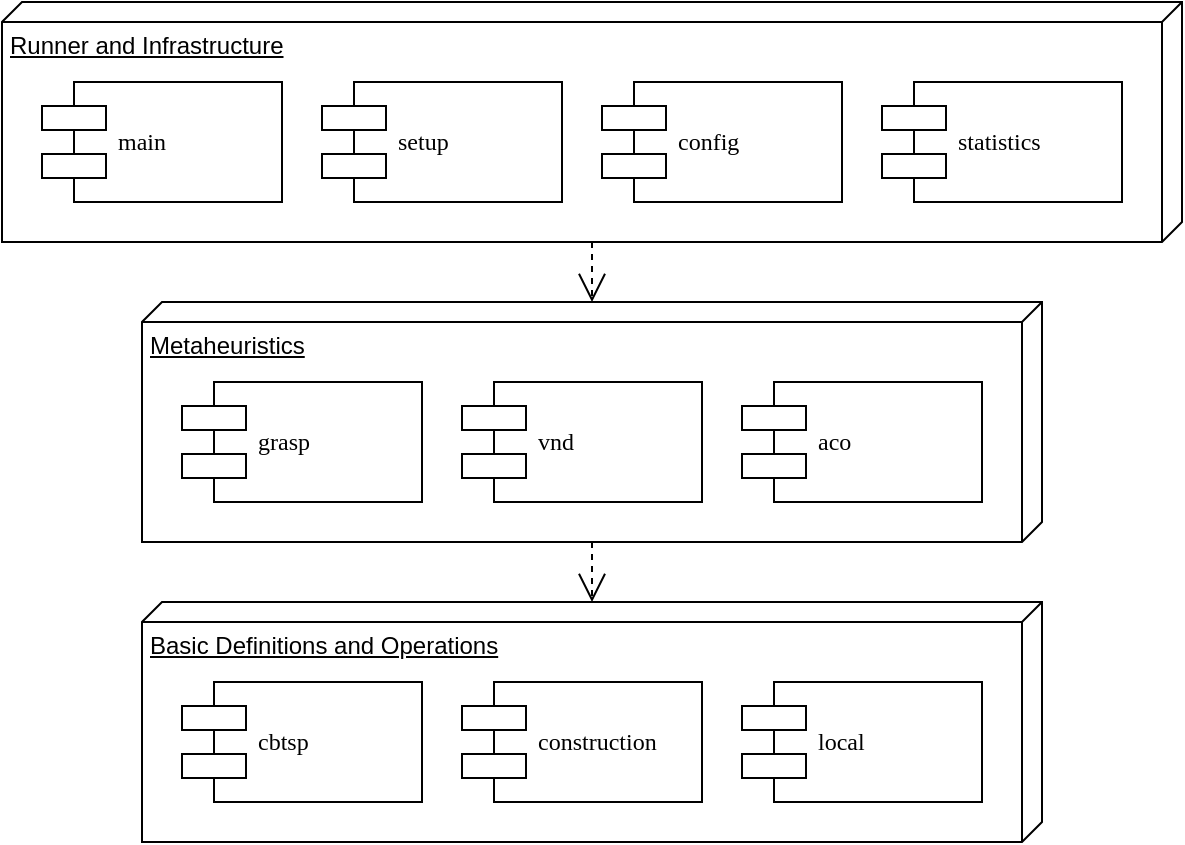 <mxfile version="14.1.3" type="device"><diagram name="Page-1" id="5f0bae14-7c28-e335-631c-24af17079c00"><mxGraphModel dx="870" dy="623" grid="1" gridSize="10" guides="1" tooltips="1" connect="1" arrows="1" fold="1" page="1" pageScale="1" pageWidth="1100" pageHeight="850" background="#ffffff" math="0" shadow="0"><root><mxCell id="0"/><mxCell id="1" parent="0"/><mxCell id="_a_rTIgTSwbmbYsaSl2W-21" value="" style="group" vertex="1" connectable="0" parent="1"><mxGeometry x="200" y="490" width="450" height="120" as="geometry"/></mxCell><mxCell id="_a_rTIgTSwbmbYsaSl2W-19" value="Basic Definitions and Operations" style="verticalAlign=top;align=left;spacingTop=8;spacingLeft=2;spacingRight=12;shape=cube;size=10;direction=south;fontStyle=4;html=1;" vertex="1" parent="_a_rTIgTSwbmbYsaSl2W-21"><mxGeometry width="450" height="120" as="geometry"/></mxCell><mxCell id="39150e848f15840c-10" value="&lt;div&gt;cbtsp&lt;/div&gt;" style="shape=component;align=left;spacingLeft=36;rounded=0;shadow=0;comic=0;labelBackgroundColor=none;strokeWidth=1;fontFamily=Verdana;fontSize=12;html=1;" parent="_a_rTIgTSwbmbYsaSl2W-21" vertex="1"><mxGeometry x="20" y="40" width="120" height="60" as="geometry"/></mxCell><mxCell id="_a_rTIgTSwbmbYsaSl2W-3" value="&lt;div&gt;local&lt;/div&gt;" style="shape=component;align=left;spacingLeft=36;rounded=0;shadow=0;comic=0;labelBackgroundColor=none;strokeWidth=1;fontFamily=Verdana;fontSize=12;html=1;" vertex="1" parent="_a_rTIgTSwbmbYsaSl2W-21"><mxGeometry x="300" y="40" width="120" height="60" as="geometry"/></mxCell><mxCell id="_a_rTIgTSwbmbYsaSl2W-8" value="construction" style="shape=component;align=left;spacingLeft=36;rounded=0;shadow=0;comic=0;labelBackgroundColor=none;strokeWidth=1;fontFamily=Verdana;fontSize=12;html=1;" vertex="1" parent="_a_rTIgTSwbmbYsaSl2W-21"><mxGeometry x="160" y="40" width="120" height="60" as="geometry"/></mxCell><mxCell id="_a_rTIgTSwbmbYsaSl2W-24" value="" style="group" vertex="1" connectable="0" parent="1"><mxGeometry x="200" y="340" width="450" height="120" as="geometry"/></mxCell><mxCell id="_a_rTIgTSwbmbYsaSl2W-22" value="Metaheuristics" style="verticalAlign=top;align=left;spacingTop=8;spacingLeft=2;spacingRight=12;shape=cube;size=10;direction=south;fontStyle=4;html=1;" vertex="1" parent="_a_rTIgTSwbmbYsaSl2W-24"><mxGeometry width="450" height="120" as="geometry"/></mxCell><mxCell id="_a_rTIgTSwbmbYsaSl2W-4" value="grasp" style="shape=component;align=left;spacingLeft=36;rounded=0;shadow=0;comic=0;labelBackgroundColor=none;strokeWidth=1;fontFamily=Verdana;fontSize=12;html=1;" vertex="1" parent="_a_rTIgTSwbmbYsaSl2W-24"><mxGeometry x="20" y="40" width="120" height="60" as="geometry"/></mxCell><mxCell id="_a_rTIgTSwbmbYsaSl2W-10" value="vnd" style="shape=component;align=left;spacingLeft=36;rounded=0;shadow=0;comic=0;labelBackgroundColor=none;strokeWidth=1;fontFamily=Verdana;fontSize=12;html=1;" vertex="1" parent="_a_rTIgTSwbmbYsaSl2W-24"><mxGeometry x="160" y="40" width="120" height="60" as="geometry"/></mxCell><mxCell id="_a_rTIgTSwbmbYsaSl2W-11" value="aco" style="shape=component;align=left;spacingLeft=36;rounded=0;shadow=0;comic=0;labelBackgroundColor=none;strokeWidth=1;fontFamily=Verdana;fontSize=12;html=1;" vertex="1" parent="_a_rTIgTSwbmbYsaSl2W-24"><mxGeometry x="300" y="40" width="120" height="60" as="geometry"/></mxCell><mxCell id="_a_rTIgTSwbmbYsaSl2W-25" value="" style="group" vertex="1" connectable="0" parent="1"><mxGeometry x="130" y="190" width="590" height="120" as="geometry"/></mxCell><mxCell id="_a_rTIgTSwbmbYsaSl2W-23" value="Runner and Infrastructure" style="verticalAlign=top;align=left;spacingTop=8;spacingLeft=2;spacingRight=12;shape=cube;size=10;direction=south;fontStyle=4;html=1;" vertex="1" parent="_a_rTIgTSwbmbYsaSl2W-25"><mxGeometry width="590" height="120" as="geometry"/></mxCell><mxCell id="_a_rTIgTSwbmbYsaSl2W-5" value="main" style="shape=component;align=left;spacingLeft=36;rounded=0;shadow=0;comic=0;labelBackgroundColor=none;strokeWidth=1;fontFamily=Verdana;fontSize=12;html=1;" vertex="1" parent="_a_rTIgTSwbmbYsaSl2W-25"><mxGeometry x="20" y="40" width="120" height="60" as="geometry"/></mxCell><mxCell id="_a_rTIgTSwbmbYsaSl2W-6" value="setup" style="shape=component;align=left;spacingLeft=36;rounded=0;shadow=0;comic=0;labelBackgroundColor=none;strokeWidth=1;fontFamily=Verdana;fontSize=12;html=1;" vertex="1" parent="_a_rTIgTSwbmbYsaSl2W-25"><mxGeometry x="160" y="40" width="120" height="60" as="geometry"/></mxCell><mxCell id="_a_rTIgTSwbmbYsaSl2W-7" value="config" style="shape=component;align=left;spacingLeft=36;rounded=0;shadow=0;comic=0;labelBackgroundColor=none;strokeWidth=1;fontFamily=Verdana;fontSize=12;html=1;" vertex="1" parent="_a_rTIgTSwbmbYsaSl2W-25"><mxGeometry x="300" y="40" width="120" height="60" as="geometry"/></mxCell><mxCell id="_a_rTIgTSwbmbYsaSl2W-18" value="&lt;div&gt;statistics&lt;/div&gt;" style="shape=component;align=left;spacingLeft=36;rounded=0;shadow=0;comic=0;labelBackgroundColor=none;strokeWidth=1;fontFamily=Verdana;fontSize=12;html=1;" vertex="1" parent="_a_rTIgTSwbmbYsaSl2W-25"><mxGeometry x="440" y="40" width="120" height="60" as="geometry"/></mxCell><mxCell id="_a_rTIgTSwbmbYsaSl2W-26" value="" style="endArrow=open;endSize=12;dashed=1;html=1;" edge="1" parent="1" source="_a_rTIgTSwbmbYsaSl2W-23" target="_a_rTIgTSwbmbYsaSl2W-22"><mxGeometry width="160" relative="1" as="geometry"><mxPoint x="428" y="312" as="sourcePoint"/><mxPoint x="610" y="360" as="targetPoint"/></mxGeometry></mxCell><mxCell id="_a_rTIgTSwbmbYsaSl2W-27" value="" style="endArrow=open;endSize=12;dashed=1;html=1;" edge="1" parent="1" source="_a_rTIgTSwbmbYsaSl2W-22" target="_a_rTIgTSwbmbYsaSl2W-19"><mxGeometry width="160" relative="1" as="geometry"><mxPoint x="429.13" y="311.68" as="sourcePoint"/><mxPoint x="430" y="340" as="targetPoint"/><Array as="points"/></mxGeometry></mxCell></root></mxGraphModel></diagram></mxfile>